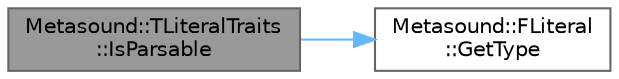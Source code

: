 digraph "Metasound::TLiteralTraits::IsParsable"
{
 // INTERACTIVE_SVG=YES
 // LATEX_PDF_SIZE
  bgcolor="transparent";
  edge [fontname=Helvetica,fontsize=10,labelfontname=Helvetica,labelfontsize=10];
  node [fontname=Helvetica,fontsize=10,shape=box,height=0.2,width=0.4];
  rankdir="LR";
  Node1 [id="Node000001",label="Metasound::TLiteralTraits\l::IsParsable",height=0.2,width=0.4,color="gray40", fillcolor="grey60", style="filled", fontcolor="black",tooltip="Determines if a constructor for the DataType exists which accepts an FOperatorSettings with the liter..."];
  Node1 -> Node2 [id="edge1_Node000001_Node000002",color="steelblue1",style="solid",tooltip=" "];
  Node2 [id="Node000002",label="Metasound::FLiteral\l::GetType",height=0.2,width=0.4,color="grey40", fillcolor="white", style="filled",URL="$d6/de9/structMetasound_1_1FLiteral.html#acf8f5fc8a3f0474ec257d8d25213140a",tooltip=" "];
}

